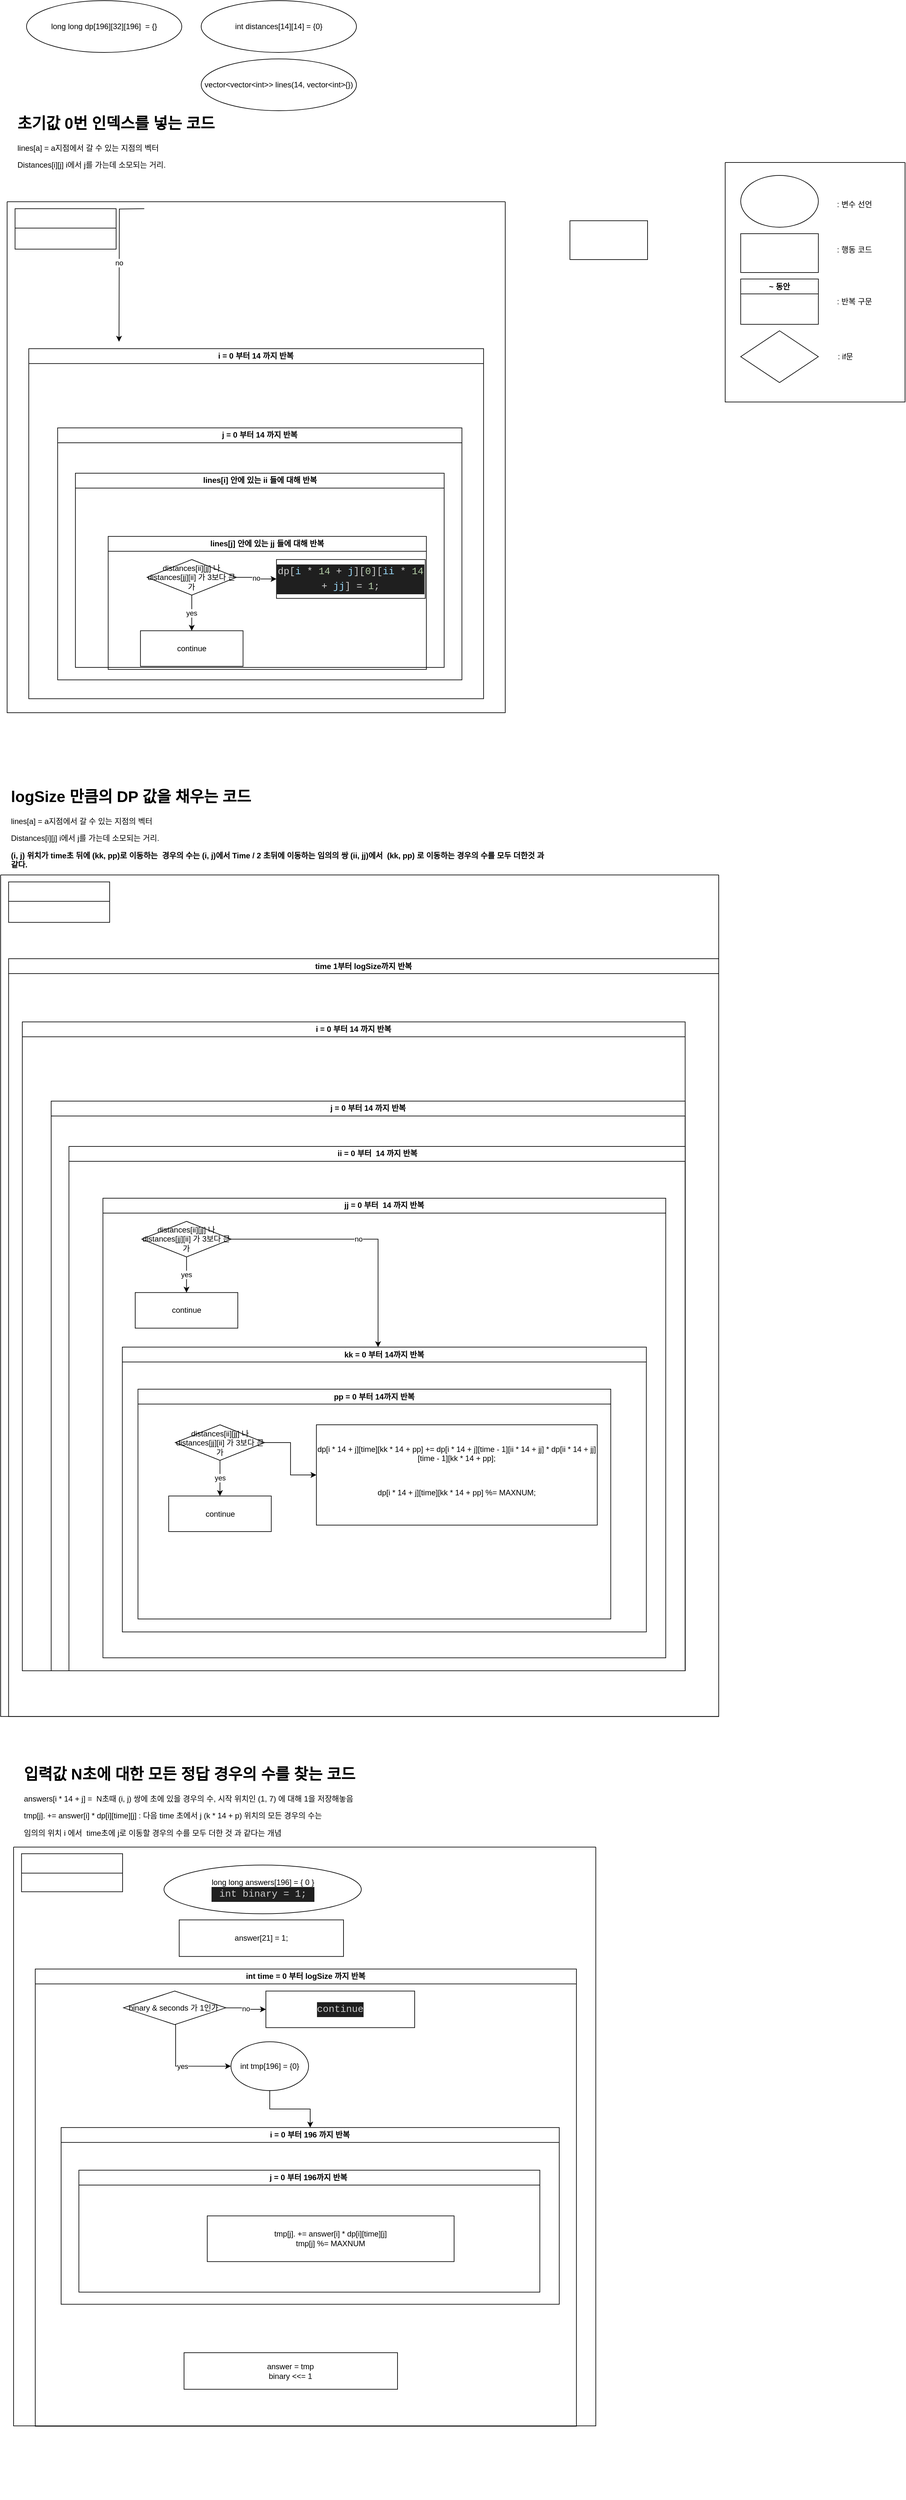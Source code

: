 <mxfile version="22.1.16" type="device">
  <diagram name="페이지-1" id="Fa7GQL6pAg85sPA04Jtf">
    <mxGraphModel dx="2102" dy="2291" grid="1" gridSize="10" guides="1" tooltips="1" connect="1" arrows="1" fold="1" page="1" pageScale="1" pageWidth="827" pageHeight="1169" math="0" shadow="0">
      <root>
        <mxCell id="0" />
        <mxCell id="1" parent="0" />
        <mxCell id="gExQEcAlWGr7wzowuves-1" value="" style="rounded=0;whiteSpace=wrap;html=1;" parent="1" vertex="1">
          <mxGeometry x="230" y="390" width="120" height="60" as="geometry" />
        </mxCell>
        <mxCell id="zyw_PblZOyUhPATEXBW5-1" value="" style="swimlane;startSize=0;" vertex="1" parent="1">
          <mxGeometry x="470" y="300" width="278" height="370" as="geometry" />
        </mxCell>
        <mxCell id="zyw_PblZOyUhPATEXBW5-2" value="" style="ellipse;whiteSpace=wrap;html=1;" vertex="1" parent="zyw_PblZOyUhPATEXBW5-1">
          <mxGeometry x="24" y="20" width="120" height="80" as="geometry" />
        </mxCell>
        <mxCell id="zyw_PblZOyUhPATEXBW5-3" value=": 변수 선언" style="text;html=1;align=center;verticalAlign=middle;whiteSpace=wrap;rounded=0;" vertex="1" parent="zyw_PblZOyUhPATEXBW5-1">
          <mxGeometry x="170" y="50" width="60" height="30" as="geometry" />
        </mxCell>
        <mxCell id="zyw_PblZOyUhPATEXBW5-4" value="" style="rounded=0;whiteSpace=wrap;html=1;" vertex="1" parent="zyw_PblZOyUhPATEXBW5-1">
          <mxGeometry x="24" y="110" width="120" height="60" as="geometry" />
        </mxCell>
        <mxCell id="zyw_PblZOyUhPATEXBW5-5" value=": 행동 코드" style="text;html=1;align=center;verticalAlign=middle;whiteSpace=wrap;rounded=0;" vertex="1" parent="zyw_PblZOyUhPATEXBW5-1">
          <mxGeometry x="170" y="120" width="60" height="30" as="geometry" />
        </mxCell>
        <mxCell id="zyw_PblZOyUhPATEXBW5-6" value="~ 동안" style="swimlane;whiteSpace=wrap;html=1;" vertex="1" parent="zyw_PblZOyUhPATEXBW5-1">
          <mxGeometry x="24" y="180" width="120" height="70" as="geometry" />
        </mxCell>
        <mxCell id="zyw_PblZOyUhPATEXBW5-7" value=": 반복 구문" style="text;html=1;align=center;verticalAlign=middle;whiteSpace=wrap;rounded=0;" vertex="1" parent="zyw_PblZOyUhPATEXBW5-1">
          <mxGeometry x="170" y="200" width="60" height="30" as="geometry" />
        </mxCell>
        <mxCell id="zyw_PblZOyUhPATEXBW5-8" value="" style="rhombus;whiteSpace=wrap;html=1;" vertex="1" parent="zyw_PblZOyUhPATEXBW5-1">
          <mxGeometry x="24" y="260" width="120" height="80" as="geometry" />
        </mxCell>
        <mxCell id="zyw_PblZOyUhPATEXBW5-9" value=": if문" style="text;html=1;align=center;verticalAlign=middle;whiteSpace=wrap;rounded=0;" vertex="1" parent="zyw_PblZOyUhPATEXBW5-1">
          <mxGeometry x="156" y="285" width="60" height="30" as="geometry" />
        </mxCell>
        <mxCell id="zyw_PblZOyUhPATEXBW5-26" value="" style="group" vertex="1" connectable="0" parent="1">
          <mxGeometry x="-640" y="220" width="770" height="930" as="geometry" />
        </mxCell>
        <mxCell id="zyw_PblZOyUhPATEXBW5-10" value="" style="swimlane;startSize=0;" vertex="1" parent="zyw_PblZOyUhPATEXBW5-26">
          <mxGeometry y="140.581" width="770" height="789.419" as="geometry" />
        </mxCell>
        <mxCell id="zyw_PblZOyUhPATEXBW5-11" value="" style="swimlane;fontStyle=0;childLayout=stackLayout;horizontal=1;startSize=30;horizontalStack=0;resizeParent=1;resizeParentMax=0;resizeLast=0;collapsible=1;marginBottom=0;whiteSpace=wrap;html=1;" vertex="1" parent="zyw_PblZOyUhPATEXBW5-10">
          <mxGeometry x="12.275" y="10.814" width="156.232" height="62.442" as="geometry" />
        </mxCell>
        <mxCell id="zyw_PblZOyUhPATEXBW5-15" value="no" style="edgeStyle=orthogonalEdgeStyle;rounded=0;orthogonalLoop=1;jettySize=auto;html=1;exitX=0.5;exitY=1;exitDx=0;exitDy=0;" edge="1" parent="zyw_PblZOyUhPATEXBW5-10" source="zyw_PblZOyUhPATEXBW5-13">
          <mxGeometry relative="1" as="geometry">
            <mxPoint x="212.029" y="10.814" as="sourcePoint" />
            <mxPoint x="172.971" y="216.279" as="targetPoint" />
          </mxGeometry>
        </mxCell>
        <mxCell id="zyw_PblZOyUhPATEXBW5-19" value="i = 0 부터 14 까지 반복" style="swimlane;whiteSpace=wrap;html=1;" vertex="1" parent="zyw_PblZOyUhPATEXBW5-10">
          <mxGeometry x="33.478" y="227.093" width="703.043" height="540.698" as="geometry" />
        </mxCell>
        <mxCell id="zyw_PblZOyUhPATEXBW5-23" value="j = 0 부터 14 까지 반복" style="swimlane;whiteSpace=wrap;html=1;" vertex="1" parent="zyw_PblZOyUhPATEXBW5-19">
          <mxGeometry x="44.638" y="122.323" width="624.928" height="389.302" as="geometry" />
        </mxCell>
        <mxCell id="zyw_PblZOyUhPATEXBW5-60" value="lines[j] 안에 있는 jj 들에 대해 반복" style="swimlane;whiteSpace=wrap;html=1;" vertex="1" parent="zyw_PblZOyUhPATEXBW5-23">
          <mxGeometry x="78.12" y="167.62" width="491.88" height="205.47" as="geometry" />
        </mxCell>
        <mxCell id="zyw_PblZOyUhPATEXBW5-54" value="" style="group" vertex="1" connectable="0" parent="zyw_PblZOyUhPATEXBW5-60">
          <mxGeometry x="70.14" y="35.75" width="420" height="165" as="geometry" />
        </mxCell>
        <mxCell id="zyw_PblZOyUhPATEXBW5-33" value="distances[ii][jj] 나 distances[jj][ii] 가 3보다 큰가" style="rhombus;whiteSpace=wrap;html=1;" vertex="1" parent="zyw_PblZOyUhPATEXBW5-54">
          <mxGeometry x="-10" width="138.09" height="55" as="geometry" />
        </mxCell>
        <mxCell id="zyw_PblZOyUhPATEXBW5-34" value="continue" style="whiteSpace=wrap;html=1;rounded=0;" vertex="1" parent="zyw_PblZOyUhPATEXBW5-54">
          <mxGeometry x="-20.25" y="110" width="158.582" height="55" as="geometry" />
        </mxCell>
        <mxCell id="zyw_PblZOyUhPATEXBW5-35" value="yes" style="edgeStyle=orthogonalEdgeStyle;rounded=0;orthogonalLoop=1;jettySize=auto;html=1;" edge="1" parent="zyw_PblZOyUhPATEXBW5-54" source="zyw_PblZOyUhPATEXBW5-33" target="zyw_PblZOyUhPATEXBW5-34">
          <mxGeometry relative="1" as="geometry" />
        </mxCell>
        <mxCell id="zyw_PblZOyUhPATEXBW5-51" value="&lt;div style=&quot;color: rgb(204, 204, 204); background-color: rgb(31, 31, 31); font-family: Menlo, Monaco, &amp;quot;Courier New&amp;quot;, monospace; font-size: 15px; line-height: 23px;&quot;&gt;dp[&lt;span style=&quot;color: #9cdcfe;&quot;&gt;i&lt;/span&gt; &lt;span style=&quot;color: #d4d4d4;&quot;&gt;*&lt;/span&gt; &lt;span style=&quot;color: #b5cea8;&quot;&gt;14&lt;/span&gt; &lt;span style=&quot;color: #d4d4d4;&quot;&gt;+&lt;/span&gt; &lt;span style=&quot;color: #9cdcfe;&quot;&gt;j&lt;/span&gt;][&lt;span style=&quot;color: #b5cea8;&quot;&gt;0&lt;/span&gt;][&lt;span style=&quot;color: #9cdcfe;&quot;&gt;ii&lt;/span&gt; &lt;span style=&quot;color: #d4d4d4;&quot;&gt;*&lt;/span&gt; &lt;span style=&quot;color: #b5cea8;&quot;&gt;14&lt;/span&gt; &lt;span style=&quot;color: #d4d4d4;&quot;&gt;+&lt;/span&gt; &lt;span style=&quot;color: #9cdcfe;&quot;&gt;jj&lt;/span&gt;] &lt;span style=&quot;color: #d4d4d4;&quot;&gt;=&lt;/span&gt; &lt;span style=&quot;color: #b5cea8;&quot;&gt;1&lt;/span&gt;;&lt;/div&gt;" style="whiteSpace=wrap;html=1;rounded=0;" vertex="1" parent="zyw_PblZOyUhPATEXBW5-54">
          <mxGeometry x="190" width="230" height="60" as="geometry" />
        </mxCell>
        <mxCell id="zyw_PblZOyUhPATEXBW5-52" value="no" style="edgeStyle=orthogonalEdgeStyle;rounded=0;orthogonalLoop=1;jettySize=auto;html=1;" edge="1" parent="zyw_PblZOyUhPATEXBW5-54" source="zyw_PblZOyUhPATEXBW5-33" target="zyw_PblZOyUhPATEXBW5-51">
          <mxGeometry relative="1" as="geometry" />
        </mxCell>
        <mxCell id="zyw_PblZOyUhPATEXBW5-58" value="lines[i] 안에 있는 ii 들에 대해 반복" style="swimlane;whiteSpace=wrap;html=1;" vertex="1" parent="zyw_PblZOyUhPATEXBW5-23">
          <mxGeometry x="27.464" y="70.002" width="570" height="300" as="geometry" />
        </mxCell>
        <mxCell id="zyw_PblZOyUhPATEXBW5-18" value="&lt;h1&gt;초기값 0번 인덱스를 넣는 코드&lt;/h1&gt;&lt;p&gt;lines[a] = a지점에서 갈 수 있는 지점의 벡터&lt;/p&gt;&lt;p&gt;Distances[i][j] i에서 j를 가는데 소모되는 거리.&lt;/p&gt;" style="text;html=1;strokeColor=none;fillColor=none;spacing=5;spacingTop=-20;whiteSpace=wrap;overflow=hidden;rounded=0;" vertex="1" parent="zyw_PblZOyUhPATEXBW5-26">
          <mxGeometry x="11.159" width="491.014" height="129.767" as="geometry" />
        </mxCell>
        <mxCell id="zyw_PblZOyUhPATEXBW5-28" value="long long dp[196][32][196]&amp;nbsp; = {}" style="ellipse;whiteSpace=wrap;html=1;" vertex="1" parent="1">
          <mxGeometry x="-610" y="50" width="240" height="80" as="geometry" />
        </mxCell>
        <mxCell id="zyw_PblZOyUhPATEXBW5-30" value="int distances[14][14] = {0}" style="ellipse;whiteSpace=wrap;html=1;" vertex="1" parent="1">
          <mxGeometry x="-340" y="50" width="240" height="80" as="geometry" />
        </mxCell>
        <mxCell id="zyw_PblZOyUhPATEXBW5-31" value="vector&amp;lt;vector&amp;lt;int&amp;gt;&amp;gt; lines(14, vector&amp;lt;int&amp;gt;{})" style="ellipse;whiteSpace=wrap;html=1;" vertex="1" parent="1">
          <mxGeometry x="-340" y="140" width="240" height="80" as="geometry" />
        </mxCell>
        <mxCell id="zyw_PblZOyUhPATEXBW5-156" value="" style="group" vertex="1" connectable="0" parent="1">
          <mxGeometry x="-650" y="1260" width="1110" height="1440.581" as="geometry" />
        </mxCell>
        <mxCell id="zyw_PblZOyUhPATEXBW5-157" value="" style="swimlane;startSize=0;" vertex="1" parent="zyw_PblZOyUhPATEXBW5-156">
          <mxGeometry y="140.581" width="1110" height="1300" as="geometry" />
        </mxCell>
        <mxCell id="zyw_PblZOyUhPATEXBW5-158" value="" style="swimlane;fontStyle=0;childLayout=stackLayout;horizontal=1;startSize=30;horizontalStack=0;resizeParent=1;resizeParentMax=0;resizeLast=0;collapsible=1;marginBottom=0;whiteSpace=wrap;html=1;" vertex="1" parent="zyw_PblZOyUhPATEXBW5-157">
          <mxGeometry x="12.275" y="10.814" width="156.232" height="62.442" as="geometry" />
        </mxCell>
        <mxCell id="zyw_PblZOyUhPATEXBW5-160" value="i = 0 부터 14 까지 반복" style="swimlane;whiteSpace=wrap;html=1;" vertex="1" parent="zyw_PblZOyUhPATEXBW5-157">
          <mxGeometry x="33.48" y="227.09" width="1024.638" height="1002.323" as="geometry" />
        </mxCell>
        <mxCell id="zyw_PblZOyUhPATEXBW5-161" value="j = 0 부터 14 까지 반복" style="swimlane;whiteSpace=wrap;html=1;" vertex="1" parent="zyw_PblZOyUhPATEXBW5-160">
          <mxGeometry x="44.638" y="122.323" width="980" height="880" as="geometry" />
        </mxCell>
        <mxCell id="zyw_PblZOyUhPATEXBW5-162" value="jj = 0 부터&amp;nbsp; 14 까지 반복" style="swimlane;whiteSpace=wrap;html=1;" vertex="1" parent="zyw_PblZOyUhPATEXBW5-161">
          <mxGeometry x="80" y="150" width="870" height="710" as="geometry" />
        </mxCell>
        <mxCell id="zyw_PblZOyUhPATEXBW5-163" value="" style="group" vertex="1" connectable="0" parent="zyw_PblZOyUhPATEXBW5-162">
          <mxGeometry x="70.14" y="35.75" width="420" height="165" as="geometry" />
        </mxCell>
        <mxCell id="zyw_PblZOyUhPATEXBW5-164" value="distances[ii][jj] 나 distances[jj][ii] 가 3보다 큰가" style="rhombus;whiteSpace=wrap;html=1;" vertex="1" parent="zyw_PblZOyUhPATEXBW5-163">
          <mxGeometry x="-10" width="138.09" height="55" as="geometry" />
        </mxCell>
        <mxCell id="zyw_PblZOyUhPATEXBW5-165" value="continue" style="whiteSpace=wrap;html=1;rounded=0;" vertex="1" parent="zyw_PblZOyUhPATEXBW5-163">
          <mxGeometry x="-20.25" y="110" width="158.582" height="55" as="geometry" />
        </mxCell>
        <mxCell id="zyw_PblZOyUhPATEXBW5-166" value="yes" style="edgeStyle=orthogonalEdgeStyle;rounded=0;orthogonalLoop=1;jettySize=auto;html=1;" edge="1" parent="zyw_PblZOyUhPATEXBW5-163" source="zyw_PblZOyUhPATEXBW5-164" target="zyw_PblZOyUhPATEXBW5-165">
          <mxGeometry relative="1" as="geometry" />
        </mxCell>
        <mxCell id="zyw_PblZOyUhPATEXBW5-183" value="kk = 0 부터 14까지 반복" style="swimlane;whiteSpace=wrap;html=1;" vertex="1" parent="zyw_PblZOyUhPATEXBW5-162">
          <mxGeometry x="30" y="230.01" width="810" height="439.99" as="geometry" />
        </mxCell>
        <mxCell id="zyw_PblZOyUhPATEXBW5-186" value="" style="group" vertex="1" connectable="0" parent="zyw_PblZOyUhPATEXBW5-183">
          <mxGeometry x="91.88" y="120" width="420" height="165" as="geometry" />
        </mxCell>
        <mxCell id="zyw_PblZOyUhPATEXBW5-187" value="distances[ii][jj] 나 distances[jj][ii] 가 3보다 큰가" style="rhombus;whiteSpace=wrap;html=1;" vertex="1" parent="zyw_PblZOyUhPATEXBW5-186">
          <mxGeometry x="-10" width="138.09" height="55" as="geometry" />
        </mxCell>
        <mxCell id="zyw_PblZOyUhPATEXBW5-188" value="continue" style="whiteSpace=wrap;html=1;rounded=0;" vertex="1" parent="zyw_PblZOyUhPATEXBW5-186">
          <mxGeometry x="-20.25" y="110" width="158.582" height="55" as="geometry" />
        </mxCell>
        <mxCell id="zyw_PblZOyUhPATEXBW5-189" value="yes" style="edgeStyle=orthogonalEdgeStyle;rounded=0;orthogonalLoop=1;jettySize=auto;html=1;" edge="1" parent="zyw_PblZOyUhPATEXBW5-186" source="zyw_PblZOyUhPATEXBW5-187" target="zyw_PblZOyUhPATEXBW5-188">
          <mxGeometry relative="1" as="geometry" />
        </mxCell>
        <mxCell id="zyw_PblZOyUhPATEXBW5-168" value="no" style="edgeStyle=orthogonalEdgeStyle;rounded=0;orthogonalLoop=1;jettySize=auto;html=1;entryX=0.488;entryY=0;entryDx=0;entryDy=0;entryPerimeter=0;" edge="1" parent="zyw_PblZOyUhPATEXBW5-162" source="zyw_PblZOyUhPATEXBW5-164" target="zyw_PblZOyUhPATEXBW5-183">
          <mxGeometry relative="1" as="geometry">
            <mxPoint x="260.14" y="65.742" as="targetPoint" />
            <Array as="points">
              <mxPoint x="425" y="63" />
            </Array>
          </mxGeometry>
        </mxCell>
        <mxCell id="zyw_PblZOyUhPATEXBW5-169" value="ii = 0 부터&amp;nbsp; 14 까지 반복" style="swimlane;whiteSpace=wrap;html=1;" vertex="1" parent="zyw_PblZOyUhPATEXBW5-161">
          <mxGeometry x="27.46" y="70" width="952.54" height="810" as="geometry" />
        </mxCell>
        <mxCell id="zyw_PblZOyUhPATEXBW5-181" value="time 1부터 logSize까지 반복" style="swimlane;whiteSpace=wrap;html=1;" vertex="1" parent="zyw_PblZOyUhPATEXBW5-157">
          <mxGeometry x="12.28" y="129.42" width="1097.72" height="1170.58" as="geometry" />
        </mxCell>
        <mxCell id="zyw_PblZOyUhPATEXBW5-185" value="pp = 0 부터 14까지 반복" style="swimlane;whiteSpace=wrap;html=1;" vertex="1" parent="zyw_PblZOyUhPATEXBW5-181">
          <mxGeometry x="200" y="665" width="730.84" height="355" as="geometry" />
        </mxCell>
        <mxCell id="zyw_PblZOyUhPATEXBW5-191" value="&lt;p&gt;dp[i * 14 + j][time][kk * 14 + pp] += dp[i * 14 + j][time - 1][ii * 14 + jj] * dp[ii * 14 + jj][time - 1][kk * 14 + pp];&lt;/p&gt;&lt;br/&gt;&lt;p&gt;dp[i * 14 + j][time][kk * 14 + pp] %= MAXNUM;&lt;/p&gt;&lt;br/&gt;" style="whiteSpace=wrap;html=1;rounded=0;" vertex="1" parent="zyw_PblZOyUhPATEXBW5-185">
          <mxGeometry x="275.81" y="55" width="434.19" height="155" as="geometry" />
        </mxCell>
        <mxCell id="zyw_PblZOyUhPATEXBW5-192" value="" style="edgeStyle=orthogonalEdgeStyle;rounded=0;orthogonalLoop=1;jettySize=auto;html=1;" edge="1" parent="zyw_PblZOyUhPATEXBW5-157" source="zyw_PblZOyUhPATEXBW5-187" target="zyw_PblZOyUhPATEXBW5-191">
          <mxGeometry relative="1" as="geometry" />
        </mxCell>
        <mxCell id="zyw_PblZOyUhPATEXBW5-170" value="&lt;h1&gt;logSize 만큼의 DP 값을 채우는 코드&lt;/h1&gt;&lt;p&gt;lines[a] = a지점에서 갈 수 있는 지점의 벡터&lt;/p&gt;&lt;p&gt;Distances[i][j] i에서 j를 가는데 소모되는 거리.&lt;/p&gt;&lt;p&gt;&lt;b&gt;(i, j) 위치가 time초 뒤에 (kk, pp)로 이동하는&amp;nbsp; 경우의 수는 (i, j)에서 Time / 2 초뒤에 이동하는 임의의 쌍 (ii, jj)에서&amp;nbsp; (kk, pp) 로 이동하는 경우의 수를 모두 더한것 과 같다.&amp;nbsp;&lt;/b&gt;&lt;/p&gt;" style="text;html=1;strokeColor=none;fillColor=none;spacing=5;spacingTop=-20;whiteSpace=wrap;overflow=hidden;rounded=0;" vertex="1" parent="zyw_PblZOyUhPATEXBW5-156">
          <mxGeometry x="11.16" width="838.84" height="129.77" as="geometry" />
        </mxCell>
        <mxCell id="zyw_PblZOyUhPATEXBW5-206" value="" style="group" vertex="1" connectable="0" parent="1">
          <mxGeometry x="-630" y="2770" width="900" height="1140" as="geometry" />
        </mxCell>
        <mxCell id="zyw_PblZOyUhPATEXBW5-207" value="" style="swimlane;startSize=0;" vertex="1" parent="zyw_PblZOyUhPATEXBW5-206">
          <mxGeometry y="132.384" width="900" height="894.066" as="geometry" />
        </mxCell>
        <mxCell id="zyw_PblZOyUhPATEXBW5-208" value="" style="swimlane;fontStyle=0;childLayout=stackLayout;horizontal=1;startSize=30;horizontalStack=0;resizeParent=1;resizeParentMax=0;resizeLast=0;collapsible=1;marginBottom=0;whiteSpace=wrap;html=1;" vertex="1" parent="zyw_PblZOyUhPATEXBW5-207">
          <mxGeometry x="12.275" y="10.183" width="156.232" height="58.801" as="geometry" />
        </mxCell>
        <mxCell id="zyw_PblZOyUhPATEXBW5-210" value="int time = 0 부터 logSize 까지 반복" style="swimlane;whiteSpace=wrap;html=1;" vertex="1" parent="zyw_PblZOyUhPATEXBW5-207">
          <mxGeometry x="33.48" y="188.339" width="836.52" height="706.273" as="geometry" />
        </mxCell>
        <mxCell id="zyw_PblZOyUhPATEXBW5-211" value="i = 0 부터 196 까지 반복" style="swimlane;whiteSpace=wrap;html=1;" vertex="1" parent="zyw_PblZOyUhPATEXBW5-210">
          <mxGeometry x="40" y="244.841" width="770" height="273.092" as="geometry" />
        </mxCell>
        <mxCell id="zyw_PblZOyUhPATEXBW5-219" value="j = 0 부터 196까지 반복&amp;nbsp;" style="swimlane;whiteSpace=wrap;html=1;" vertex="1" parent="zyw_PblZOyUhPATEXBW5-211">
          <mxGeometry x="27.46" y="65.919" width="712.54" height="188.339" as="geometry" />
        </mxCell>
        <mxCell id="zyw_PblZOyUhPATEXBW5-227" value="tmp[j]. += answer[i] * dp[i][time][j]&lt;br&gt;tmp[j] %= MAXNUM" style="rounded=0;whiteSpace=wrap;html=1;" vertex="1" parent="zyw_PblZOyUhPATEXBW5-219">
          <mxGeometry x="198.44" y="70.627" width="381.56" height="70.627" as="geometry" />
        </mxCell>
        <mxCell id="zyw_PblZOyUhPATEXBW5-216" value="yes" style="edgeStyle=orthogonalEdgeStyle;rounded=0;orthogonalLoop=1;jettySize=auto;html=1;entryX=0;entryY=0.5;entryDx=0;entryDy=0;" edge="1" parent="zyw_PblZOyUhPATEXBW5-210" source="zyw_PblZOyUhPATEXBW5-214" target="zyw_PblZOyUhPATEXBW5-225">
          <mxGeometry x="0.001" relative="1" as="geometry">
            <mxPoint x="83.758" y="134.026" as="targetPoint" />
            <Array as="points">
              <mxPoint x="217" y="149.73" />
            </Array>
            <mxPoint as="offset" />
          </mxGeometry>
        </mxCell>
        <mxCell id="zyw_PblZOyUhPATEXBW5-214" value="binary &amp;amp; seconds 가 1인가&amp;nbsp;" style="rhombus;whiteSpace=wrap;html=1;" vertex="1" parent="zyw_PblZOyUhPATEXBW5-210">
          <mxGeometry x="136.518" y="34.055" width="158.09" height="51.793" as="geometry" />
        </mxCell>
        <mxCell id="zyw_PblZOyUhPATEXBW5-217" value="&lt;div style=&quot;color: rgb(204, 204, 204); background-color: rgb(31, 31, 31); font-family: Menlo, Monaco, &amp;quot;Courier New&amp;quot;, monospace; font-size: 15px; line-height: 23px;&quot;&gt;continue&lt;/div&gt;" style="whiteSpace=wrap;html=1;rounded=0;" vertex="1" parent="zyw_PblZOyUhPATEXBW5-210">
          <mxGeometry x="356.518" y="34.055" width="230" height="56.502" as="geometry" />
        </mxCell>
        <mxCell id="zyw_PblZOyUhPATEXBW5-218" value="no" style="edgeStyle=orthogonalEdgeStyle;rounded=0;orthogonalLoop=1;jettySize=auto;html=1;" edge="1" parent="zyw_PblZOyUhPATEXBW5-210" source="zyw_PblZOyUhPATEXBW5-214" target="zyw_PblZOyUhPATEXBW5-217">
          <mxGeometry relative="1" as="geometry" />
        </mxCell>
        <mxCell id="zyw_PblZOyUhPATEXBW5-226" style="edgeStyle=orthogonalEdgeStyle;rounded=0;orthogonalLoop=1;jettySize=auto;html=1;" edge="1" parent="zyw_PblZOyUhPATEXBW5-210" source="zyw_PblZOyUhPATEXBW5-225" target="zyw_PblZOyUhPATEXBW5-211">
          <mxGeometry relative="1" as="geometry" />
        </mxCell>
        <mxCell id="zyw_PblZOyUhPATEXBW5-225" value="int tmp[196] = {0}" style="ellipse;whiteSpace=wrap;html=1;" vertex="1" parent="zyw_PblZOyUhPATEXBW5-210">
          <mxGeometry x="302.52" y="112.457" width="120" height="75.336" as="geometry" />
        </mxCell>
        <mxCell id="zyw_PblZOyUhPATEXBW5-228" value="answer = tmp&lt;br&gt;binary &amp;lt;&amp;lt;= 1" style="rounded=0;whiteSpace=wrap;html=1;" vertex="1" parent="zyw_PblZOyUhPATEXBW5-210">
          <mxGeometry x="230" y="592.723" width="330" height="56.502" as="geometry" />
        </mxCell>
        <mxCell id="zyw_PblZOyUhPATEXBW5-221" value="long long answers[196] = { 0 }&lt;br&gt;&lt;div style=&quot;color: rgb(204, 204, 204); background-color: rgb(31, 31, 31); font-family: Menlo, Monaco, &amp;quot;Courier New&amp;quot;, monospace; font-size: 15px; line-height: 23px;&quot;&gt;int binary = 1;&lt;/div&gt;" style="ellipse;whiteSpace=wrap;html=1;" vertex="1" parent="zyw_PblZOyUhPATEXBW5-207">
          <mxGeometry x="232.5" y="27.705" width="305" height="75.336" as="geometry" />
        </mxCell>
        <mxCell id="zyw_PblZOyUhPATEXBW5-222" value="answer[21] = 1;" style="rounded=0;whiteSpace=wrap;html=1;" vertex="1" parent="zyw_PblZOyUhPATEXBW5-207">
          <mxGeometry x="256" y="112.457" width="254" height="56.502" as="geometry" />
        </mxCell>
        <mxCell id="zyw_PblZOyUhPATEXBW5-220" value="&lt;h1&gt;입력값 N초에 대한 모든 정답 경우의 수를 찾는 코드&amp;nbsp;&lt;/h1&gt;&lt;p&gt;answers[i * 14 + j] =&amp;nbsp; N초때 (i, j) 쌍에 초에 있을 경우의 수, 시작 위치인 (1, 7) 에 대해 1을 저장해놓음&lt;/p&gt;&lt;p&gt;tmp[j]. += answer[i] * dp[i][time][j] : 다음 time 초에서 j (k * 14 + p) 위치의 모든 경우의 수는&lt;/p&gt;&lt;p&gt;임의의 위치 i 에서&amp;nbsp; time초에 j로 이동할 경우의 수를 모두 더한 것 과 같다는 개념&amp;nbsp;&lt;/p&gt;" style="text;html=1;strokeColor=none;fillColor=none;spacing=5;spacingTop=-20;whiteSpace=wrap;overflow=hidden;rounded=0;" vertex="1" parent="zyw_PblZOyUhPATEXBW5-206">
          <mxGeometry x="11.16" width="608.84" height="122.204" as="geometry" />
        </mxCell>
      </root>
    </mxGraphModel>
  </diagram>
</mxfile>
